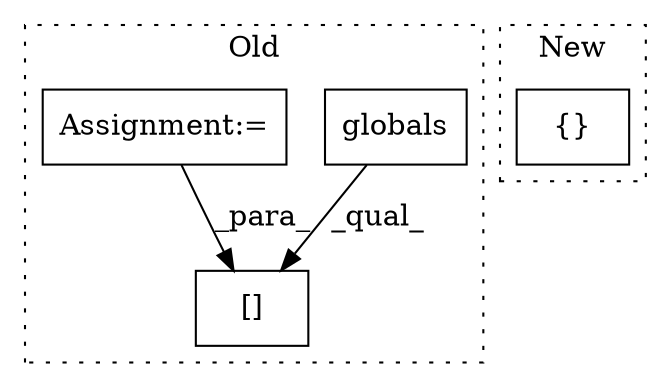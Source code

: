 digraph G {
subgraph cluster0 {
1 [label="globals" a="32" s="4181" l="9" shape="box"];
3 [label="[]" a="2" s="4181,4199" l="10,1" shape="box"];
4 [label="Assignment:=" a="7" s="3368" l="1" shape="box"];
label = "Old";
style="dotted";
}
subgraph cluster1 {
2 [label="{}" a="4" s="2732" l="2" shape="box"];
label = "New";
style="dotted";
}
1 -> 3 [label="_qual_"];
4 -> 3 [label="_para_"];
}